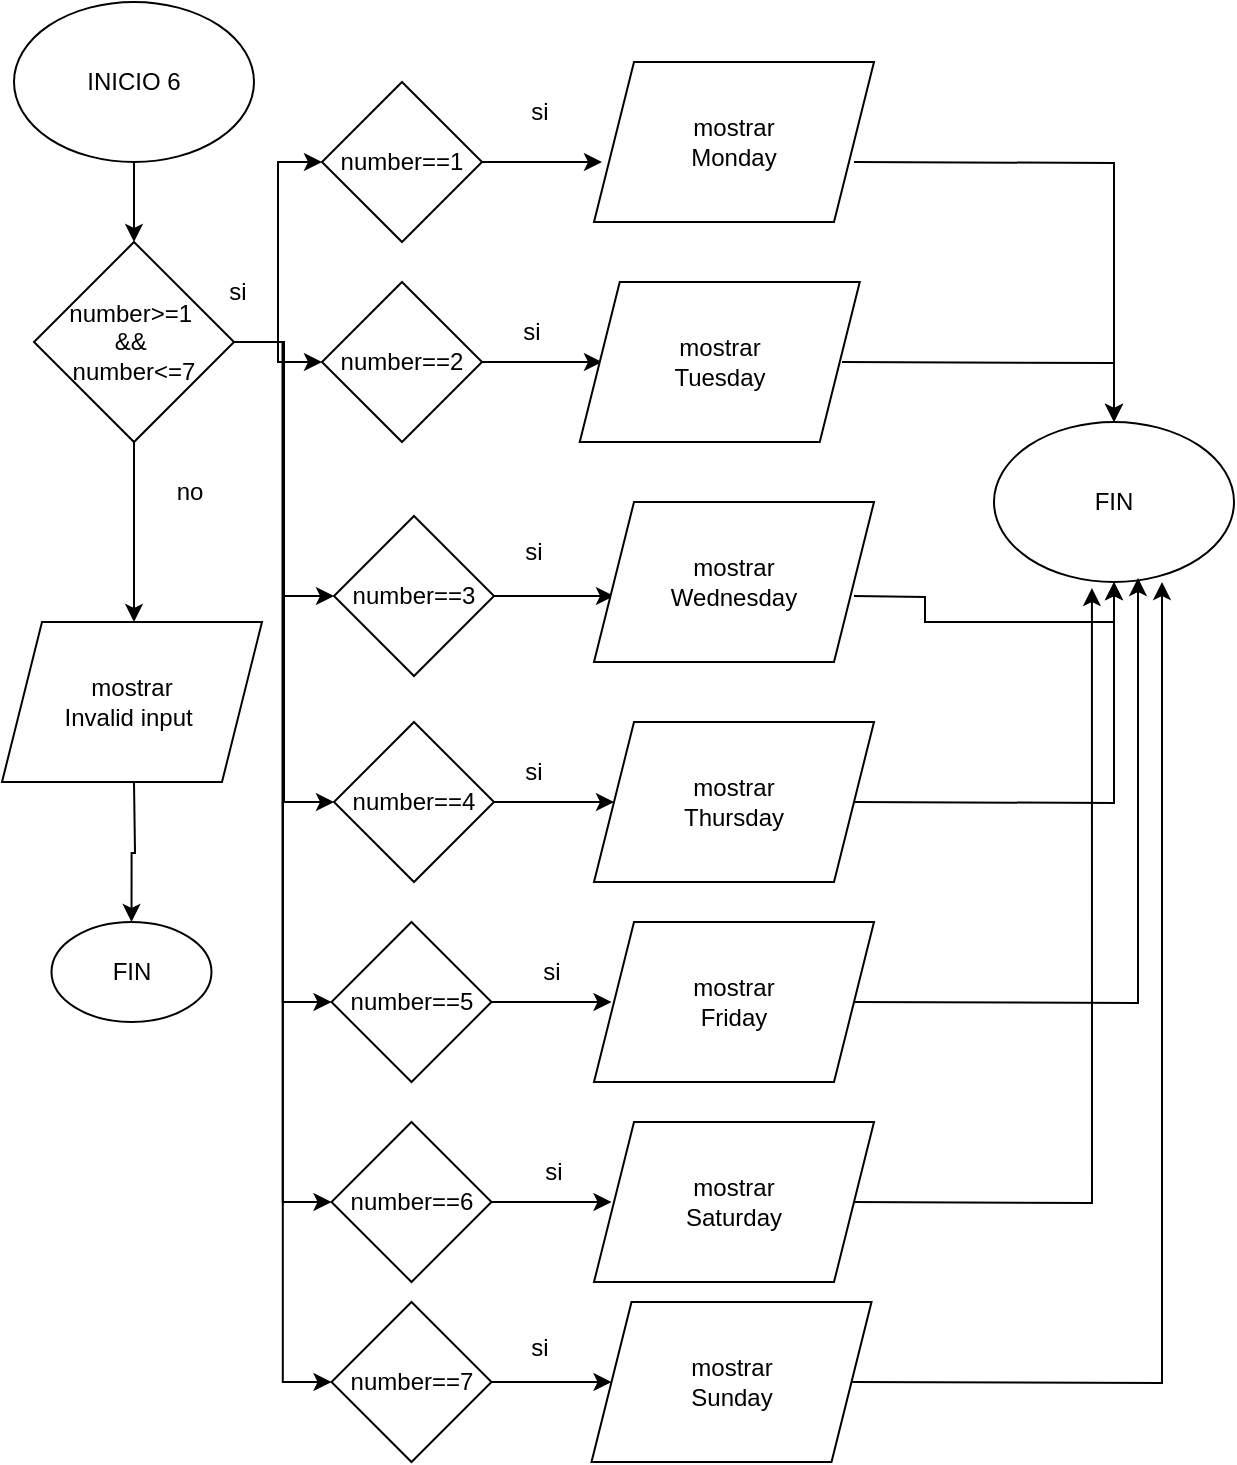 <mxfile version="24.4.0" type="github">
  <diagram name="Página-1" id="tzTt0VqZIqqSJbx7r9NW">
    <mxGraphModel dx="1328" dy="-788" grid="1" gridSize="10" guides="1" tooltips="1" connect="1" arrows="1" fold="1" page="1" pageScale="1" pageWidth="827" pageHeight="1169" math="0" shadow="0">
      <root>
        <mxCell id="0" />
        <mxCell id="1" parent="0" />
        <mxCell id="J7aclSQjb_Ulu21CpYMU-1" value="" style="edgeStyle=orthogonalEdgeStyle;rounded=0;orthogonalLoop=1;jettySize=auto;html=1;" edge="1" parent="1" source="J7aclSQjb_Ulu21CpYMU-2" target="J7aclSQjb_Ulu21CpYMU-11">
          <mxGeometry relative="1" as="geometry" />
        </mxCell>
        <mxCell id="J7aclSQjb_Ulu21CpYMU-2" value="INICIO 6" style="ellipse;whiteSpace=wrap;html=1;" vertex="1" parent="1">
          <mxGeometry x="126" y="2400" width="120" height="80" as="geometry" />
        </mxCell>
        <mxCell id="J7aclSQjb_Ulu21CpYMU-3" value="" style="edgeStyle=orthogonalEdgeStyle;rounded=0;orthogonalLoop=1;jettySize=auto;html=1;" edge="1" parent="1" source="J7aclSQjb_Ulu21CpYMU-11">
          <mxGeometry relative="1" as="geometry">
            <mxPoint x="186" y="2710" as="targetPoint" />
          </mxGeometry>
        </mxCell>
        <mxCell id="J7aclSQjb_Ulu21CpYMU-4" value="" style="edgeStyle=orthogonalEdgeStyle;rounded=0;orthogonalLoop=1;jettySize=auto;html=1;" edge="1" parent="1" source="J7aclSQjb_Ulu21CpYMU-11" target="J7aclSQjb_Ulu21CpYMU-14">
          <mxGeometry relative="1" as="geometry" />
        </mxCell>
        <mxCell id="J7aclSQjb_Ulu21CpYMU-5" style="edgeStyle=orthogonalEdgeStyle;rounded=0;orthogonalLoop=1;jettySize=auto;html=1;entryX=0;entryY=0.5;entryDx=0;entryDy=0;" edge="1" parent="1" source="J7aclSQjb_Ulu21CpYMU-11" target="J7aclSQjb_Ulu21CpYMU-16">
          <mxGeometry relative="1" as="geometry" />
        </mxCell>
        <mxCell id="J7aclSQjb_Ulu21CpYMU-6" style="edgeStyle=orthogonalEdgeStyle;rounded=0;orthogonalLoop=1;jettySize=auto;html=1;entryX=0;entryY=0.5;entryDx=0;entryDy=0;" edge="1" parent="1" source="J7aclSQjb_Ulu21CpYMU-11" target="J7aclSQjb_Ulu21CpYMU-18">
          <mxGeometry relative="1" as="geometry" />
        </mxCell>
        <mxCell id="J7aclSQjb_Ulu21CpYMU-7" style="edgeStyle=orthogonalEdgeStyle;rounded=0;orthogonalLoop=1;jettySize=auto;html=1;entryX=0;entryY=0.5;entryDx=0;entryDy=0;" edge="1" parent="1" source="J7aclSQjb_Ulu21CpYMU-11" target="J7aclSQjb_Ulu21CpYMU-20">
          <mxGeometry relative="1" as="geometry" />
        </mxCell>
        <mxCell id="J7aclSQjb_Ulu21CpYMU-8" style="edgeStyle=orthogonalEdgeStyle;rounded=0;orthogonalLoop=1;jettySize=auto;html=1;entryX=0;entryY=0.5;entryDx=0;entryDy=0;" edge="1" parent="1" source="J7aclSQjb_Ulu21CpYMU-11" target="J7aclSQjb_Ulu21CpYMU-22">
          <mxGeometry relative="1" as="geometry" />
        </mxCell>
        <mxCell id="J7aclSQjb_Ulu21CpYMU-9" style="edgeStyle=orthogonalEdgeStyle;rounded=0;orthogonalLoop=1;jettySize=auto;html=1;entryX=0;entryY=0.5;entryDx=0;entryDy=0;" edge="1" parent="1" source="J7aclSQjb_Ulu21CpYMU-11" target="J7aclSQjb_Ulu21CpYMU-24">
          <mxGeometry relative="1" as="geometry" />
        </mxCell>
        <mxCell id="J7aclSQjb_Ulu21CpYMU-10" style="edgeStyle=orthogonalEdgeStyle;rounded=0;orthogonalLoop=1;jettySize=auto;html=1;entryX=0;entryY=0.5;entryDx=0;entryDy=0;" edge="1" parent="1" source="J7aclSQjb_Ulu21CpYMU-11" target="J7aclSQjb_Ulu21CpYMU-26">
          <mxGeometry relative="1" as="geometry" />
        </mxCell>
        <mxCell id="J7aclSQjb_Ulu21CpYMU-11" value="number&amp;gt;=1&amp;nbsp;&lt;div&gt;&amp;amp;&amp;amp;&amp;nbsp;&lt;/div&gt;&lt;div&gt;number&amp;lt;=7&lt;/div&gt;" style="rhombus;whiteSpace=wrap;html=1;" vertex="1" parent="1">
          <mxGeometry x="136" y="2520" width="100" height="100" as="geometry" />
        </mxCell>
        <mxCell id="J7aclSQjb_Ulu21CpYMU-12" value="" style="edgeStyle=orthogonalEdgeStyle;rounded=0;orthogonalLoop=1;jettySize=auto;html=1;" edge="1" parent="1" target="J7aclSQjb_Ulu21CpYMU-31">
          <mxGeometry relative="1" as="geometry">
            <mxPoint x="186" y="2790" as="sourcePoint" />
          </mxGeometry>
        </mxCell>
        <mxCell id="J7aclSQjb_Ulu21CpYMU-13" value="" style="edgeStyle=orthogonalEdgeStyle;rounded=0;orthogonalLoop=1;jettySize=auto;html=1;" edge="1" parent="1" source="J7aclSQjb_Ulu21CpYMU-14">
          <mxGeometry relative="1" as="geometry">
            <mxPoint x="420" y="2480" as="targetPoint" />
          </mxGeometry>
        </mxCell>
        <mxCell id="J7aclSQjb_Ulu21CpYMU-14" value="number==1" style="rhombus;whiteSpace=wrap;html=1;" vertex="1" parent="1">
          <mxGeometry x="280" y="2440" width="80" height="80" as="geometry" />
        </mxCell>
        <mxCell id="J7aclSQjb_Ulu21CpYMU-15" value="" style="edgeStyle=orthogonalEdgeStyle;rounded=0;orthogonalLoop=1;jettySize=auto;html=1;" edge="1" parent="1" source="J7aclSQjb_Ulu21CpYMU-16">
          <mxGeometry relative="1" as="geometry">
            <mxPoint x="420" y="2580" as="targetPoint" />
          </mxGeometry>
        </mxCell>
        <mxCell id="J7aclSQjb_Ulu21CpYMU-16" value="number==2" style="rhombus;whiteSpace=wrap;html=1;" vertex="1" parent="1">
          <mxGeometry x="280" y="2540" width="80" height="80" as="geometry" />
        </mxCell>
        <mxCell id="J7aclSQjb_Ulu21CpYMU-17" value="" style="edgeStyle=orthogonalEdgeStyle;rounded=0;orthogonalLoop=1;jettySize=auto;html=1;" edge="1" parent="1" source="J7aclSQjb_Ulu21CpYMU-18">
          <mxGeometry relative="1" as="geometry">
            <mxPoint x="426" y="2697" as="targetPoint" />
          </mxGeometry>
        </mxCell>
        <mxCell id="J7aclSQjb_Ulu21CpYMU-18" value="number==3" style="rhombus;whiteSpace=wrap;html=1;" vertex="1" parent="1">
          <mxGeometry x="286" y="2657" width="80" height="80" as="geometry" />
        </mxCell>
        <mxCell id="J7aclSQjb_Ulu21CpYMU-19" value="" style="edgeStyle=orthogonalEdgeStyle;rounded=0;orthogonalLoop=1;jettySize=auto;html=1;" edge="1" parent="1" source="J7aclSQjb_Ulu21CpYMU-20">
          <mxGeometry relative="1" as="geometry">
            <mxPoint x="426" y="2800" as="targetPoint" />
          </mxGeometry>
        </mxCell>
        <mxCell id="J7aclSQjb_Ulu21CpYMU-20" value="number==4" style="rhombus;whiteSpace=wrap;html=1;" vertex="1" parent="1">
          <mxGeometry x="286" y="2760" width="80" height="80" as="geometry" />
        </mxCell>
        <mxCell id="J7aclSQjb_Ulu21CpYMU-21" value="" style="edgeStyle=orthogonalEdgeStyle;rounded=0;orthogonalLoop=1;jettySize=auto;html=1;" edge="1" parent="1" source="J7aclSQjb_Ulu21CpYMU-22">
          <mxGeometry relative="1" as="geometry">
            <mxPoint x="424.75" y="2900" as="targetPoint" />
          </mxGeometry>
        </mxCell>
        <mxCell id="J7aclSQjb_Ulu21CpYMU-22" value="number==5" style="rhombus;whiteSpace=wrap;html=1;" vertex="1" parent="1">
          <mxGeometry x="284.75" y="2860" width="80" height="80" as="geometry" />
        </mxCell>
        <mxCell id="J7aclSQjb_Ulu21CpYMU-23" value="" style="edgeStyle=orthogonalEdgeStyle;rounded=0;orthogonalLoop=1;jettySize=auto;html=1;" edge="1" parent="1" source="J7aclSQjb_Ulu21CpYMU-24">
          <mxGeometry relative="1" as="geometry">
            <mxPoint x="424.75" y="3000" as="targetPoint" />
          </mxGeometry>
        </mxCell>
        <mxCell id="J7aclSQjb_Ulu21CpYMU-24" value="number==6" style="rhombus;whiteSpace=wrap;html=1;" vertex="1" parent="1">
          <mxGeometry x="284.75" y="2960" width="80" height="80" as="geometry" />
        </mxCell>
        <mxCell id="J7aclSQjb_Ulu21CpYMU-25" value="" style="edgeStyle=orthogonalEdgeStyle;rounded=0;orthogonalLoop=1;jettySize=auto;html=1;" edge="1" parent="1" source="J7aclSQjb_Ulu21CpYMU-26">
          <mxGeometry relative="1" as="geometry">
            <mxPoint x="424.75" y="3090" as="targetPoint" />
          </mxGeometry>
        </mxCell>
        <mxCell id="J7aclSQjb_Ulu21CpYMU-26" value="number==7" style="rhombus;whiteSpace=wrap;html=1;" vertex="1" parent="1">
          <mxGeometry x="284.75" y="3050" width="80" height="80" as="geometry" />
        </mxCell>
        <mxCell id="J7aclSQjb_Ulu21CpYMU-27" style="edgeStyle=orthogonalEdgeStyle;rounded=0;orthogonalLoop=1;jettySize=auto;html=1;" edge="1" parent="1" target="J7aclSQjb_Ulu21CpYMU-32">
          <mxGeometry relative="1" as="geometry">
            <mxPoint x="546" y="2480" as="sourcePoint" />
          </mxGeometry>
        </mxCell>
        <mxCell id="J7aclSQjb_Ulu21CpYMU-28" style="edgeStyle=orthogonalEdgeStyle;rounded=0;orthogonalLoop=1;jettySize=auto;html=1;entryX=0.5;entryY=0;entryDx=0;entryDy=0;" edge="1" parent="1" target="J7aclSQjb_Ulu21CpYMU-32">
          <mxGeometry relative="1" as="geometry">
            <mxPoint x="540" y="2580" as="sourcePoint" />
          </mxGeometry>
        </mxCell>
        <mxCell id="J7aclSQjb_Ulu21CpYMU-29" style="edgeStyle=orthogonalEdgeStyle;rounded=0;orthogonalLoop=1;jettySize=auto;html=1;" edge="1" parent="1" target="J7aclSQjb_Ulu21CpYMU-32">
          <mxGeometry relative="1" as="geometry">
            <mxPoint x="546" y="2697.0" as="sourcePoint" />
          </mxGeometry>
        </mxCell>
        <mxCell id="J7aclSQjb_Ulu21CpYMU-30" style="edgeStyle=orthogonalEdgeStyle;rounded=0;orthogonalLoop=1;jettySize=auto;html=1;entryX=0.5;entryY=1;entryDx=0;entryDy=0;" edge="1" parent="1" target="J7aclSQjb_Ulu21CpYMU-32">
          <mxGeometry relative="1" as="geometry">
            <mxPoint x="546" y="2800" as="sourcePoint" />
          </mxGeometry>
        </mxCell>
        <mxCell id="J7aclSQjb_Ulu21CpYMU-31" value="FIN" style="ellipse;whiteSpace=wrap;html=1;" vertex="1" parent="1">
          <mxGeometry x="144.75" y="2860" width="80" height="50" as="geometry" />
        </mxCell>
        <mxCell id="J7aclSQjb_Ulu21CpYMU-32" value="FIN" style="ellipse;whiteSpace=wrap;html=1;" vertex="1" parent="1">
          <mxGeometry x="616" y="2610" width="120" height="80" as="geometry" />
        </mxCell>
        <mxCell id="J7aclSQjb_Ulu21CpYMU-33" style="edgeStyle=orthogonalEdgeStyle;rounded=0;orthogonalLoop=1;jettySize=auto;html=1;entryX=0.6;entryY=0.975;entryDx=0;entryDy=0;entryPerimeter=0;" edge="1" parent="1" target="J7aclSQjb_Ulu21CpYMU-32">
          <mxGeometry relative="1" as="geometry">
            <mxPoint x="544.75" y="2900" as="sourcePoint" />
          </mxGeometry>
        </mxCell>
        <mxCell id="J7aclSQjb_Ulu21CpYMU-34" style="edgeStyle=orthogonalEdgeStyle;rounded=0;orthogonalLoop=1;jettySize=auto;html=1;entryX=0.408;entryY=1.038;entryDx=0;entryDy=0;entryPerimeter=0;" edge="1" parent="1" target="J7aclSQjb_Ulu21CpYMU-32">
          <mxGeometry relative="1" as="geometry">
            <mxPoint x="544.75" y="3000" as="sourcePoint" />
          </mxGeometry>
        </mxCell>
        <mxCell id="J7aclSQjb_Ulu21CpYMU-35" style="edgeStyle=orthogonalEdgeStyle;rounded=0;orthogonalLoop=1;jettySize=auto;html=1;entryX=0.7;entryY=1;entryDx=0;entryDy=0;entryPerimeter=0;" edge="1" parent="1" target="J7aclSQjb_Ulu21CpYMU-32">
          <mxGeometry relative="1" as="geometry">
            <mxPoint x="544.75" y="3090" as="sourcePoint" />
          </mxGeometry>
        </mxCell>
        <mxCell id="J7aclSQjb_Ulu21CpYMU-36" value="&lt;div&gt;mostrar&lt;/div&gt;Monday" style="shape=parallelogram;perimeter=parallelogramPerimeter;whiteSpace=wrap;html=1;fixedSize=1;" vertex="1" parent="1">
          <mxGeometry x="416" y="2430" width="140" height="80" as="geometry" />
        </mxCell>
        <mxCell id="J7aclSQjb_Ulu21CpYMU-37" value="mostrar&lt;br&gt;&lt;div&gt;&lt;span style=&quot;background-color: initial;&quot;&gt;Invalid input&lt;/span&gt;&amp;nbsp;&lt;/div&gt;" style="shape=parallelogram;perimeter=parallelogramPerimeter;whiteSpace=wrap;html=1;fixedSize=1;" vertex="1" parent="1">
          <mxGeometry x="120" y="2710" width="130" height="80" as="geometry" />
        </mxCell>
        <mxCell id="J7aclSQjb_Ulu21CpYMU-38" value="&lt;div&gt;mostrar&lt;/div&gt;&lt;div&gt;Tuesday&lt;br&gt;&lt;/div&gt;" style="shape=parallelogram;perimeter=parallelogramPerimeter;whiteSpace=wrap;html=1;fixedSize=1;" vertex="1" parent="1">
          <mxGeometry x="408.87" y="2540" width="140" height="80" as="geometry" />
        </mxCell>
        <mxCell id="J7aclSQjb_Ulu21CpYMU-39" value="&lt;div&gt;mostrar&lt;/div&gt;&lt;div&gt;Wednesday&lt;br&gt;&lt;/div&gt;" style="shape=parallelogram;perimeter=parallelogramPerimeter;whiteSpace=wrap;html=1;fixedSize=1;" vertex="1" parent="1">
          <mxGeometry x="416" y="2650" width="140" height="80" as="geometry" />
        </mxCell>
        <mxCell id="J7aclSQjb_Ulu21CpYMU-40" value="&lt;div&gt;mostrar&lt;/div&gt;&lt;div&gt;Thursday&lt;br&gt;&lt;/div&gt;" style="shape=parallelogram;perimeter=parallelogramPerimeter;whiteSpace=wrap;html=1;fixedSize=1;" vertex="1" parent="1">
          <mxGeometry x="416" y="2760" width="140" height="80" as="geometry" />
        </mxCell>
        <mxCell id="J7aclSQjb_Ulu21CpYMU-41" value="&lt;div&gt;mostrar&lt;/div&gt;&lt;div&gt;Friday&lt;br&gt;&lt;/div&gt;" style="shape=parallelogram;perimeter=parallelogramPerimeter;whiteSpace=wrap;html=1;fixedSize=1;" vertex="1" parent="1">
          <mxGeometry x="416" y="2860" width="140" height="80" as="geometry" />
        </mxCell>
        <mxCell id="J7aclSQjb_Ulu21CpYMU-42" value="&lt;div&gt;mostrar&lt;/div&gt;&lt;div&gt;Saturday&lt;br&gt;&lt;/div&gt;" style="shape=parallelogram;perimeter=parallelogramPerimeter;whiteSpace=wrap;html=1;fixedSize=1;" vertex="1" parent="1">
          <mxGeometry x="416" y="2960" width="140" height="80" as="geometry" />
        </mxCell>
        <mxCell id="J7aclSQjb_Ulu21CpYMU-43" value="&lt;div&gt;mostrar&lt;/div&gt;&lt;div&gt;Sunday&lt;br&gt;&lt;/div&gt;" style="shape=parallelogram;perimeter=parallelogramPerimeter;whiteSpace=wrap;html=1;fixedSize=1;" vertex="1" parent="1">
          <mxGeometry x="414.75" y="3050" width="140" height="80" as="geometry" />
        </mxCell>
        <mxCell id="J7aclSQjb_Ulu21CpYMU-44" value="si" style="text;html=1;align=center;verticalAlign=middle;whiteSpace=wrap;rounded=0;" vertex="1" parent="1">
          <mxGeometry x="358.5" y="2440" width="60" height="30" as="geometry" />
        </mxCell>
        <mxCell id="J7aclSQjb_Ulu21CpYMU-45" value="si" style="text;html=1;align=center;verticalAlign=middle;whiteSpace=wrap;rounded=0;" vertex="1" parent="1">
          <mxGeometry x="354.75" y="2550" width="60" height="30" as="geometry" />
        </mxCell>
        <mxCell id="J7aclSQjb_Ulu21CpYMU-46" value="si" style="text;html=1;align=center;verticalAlign=middle;whiteSpace=wrap;rounded=0;" vertex="1" parent="1">
          <mxGeometry x="356" y="2660" width="60" height="30" as="geometry" />
        </mxCell>
        <mxCell id="J7aclSQjb_Ulu21CpYMU-47" value="si" style="text;html=1;align=center;verticalAlign=middle;whiteSpace=wrap;rounded=0;" vertex="1" parent="1">
          <mxGeometry x="356" y="2770" width="60" height="30" as="geometry" />
        </mxCell>
        <mxCell id="J7aclSQjb_Ulu21CpYMU-48" value="si" style="text;html=1;align=center;verticalAlign=middle;whiteSpace=wrap;rounded=0;" vertex="1" parent="1">
          <mxGeometry x="364.75" y="2870" width="60" height="30" as="geometry" />
        </mxCell>
        <mxCell id="J7aclSQjb_Ulu21CpYMU-49" value="si" style="text;html=1;align=center;verticalAlign=middle;whiteSpace=wrap;rounded=0;" vertex="1" parent="1">
          <mxGeometry x="366" y="2970" width="60" height="30" as="geometry" />
        </mxCell>
        <mxCell id="J7aclSQjb_Ulu21CpYMU-50" value="si" style="text;html=1;align=center;verticalAlign=middle;whiteSpace=wrap;rounded=0;" vertex="1" parent="1">
          <mxGeometry x="358.5" y="3050" width="60" height="45" as="geometry" />
        </mxCell>
        <mxCell id="J7aclSQjb_Ulu21CpYMU-51" value="si" style="text;html=1;align=center;verticalAlign=middle;whiteSpace=wrap;rounded=0;" vertex="1" parent="1">
          <mxGeometry x="208" y="2530" width="60" height="30" as="geometry" />
        </mxCell>
        <mxCell id="J7aclSQjb_Ulu21CpYMU-52" value="no" style="text;html=1;align=center;verticalAlign=middle;whiteSpace=wrap;rounded=0;" vertex="1" parent="1">
          <mxGeometry x="183.5" y="2630" width="60" height="30" as="geometry" />
        </mxCell>
      </root>
    </mxGraphModel>
  </diagram>
</mxfile>
